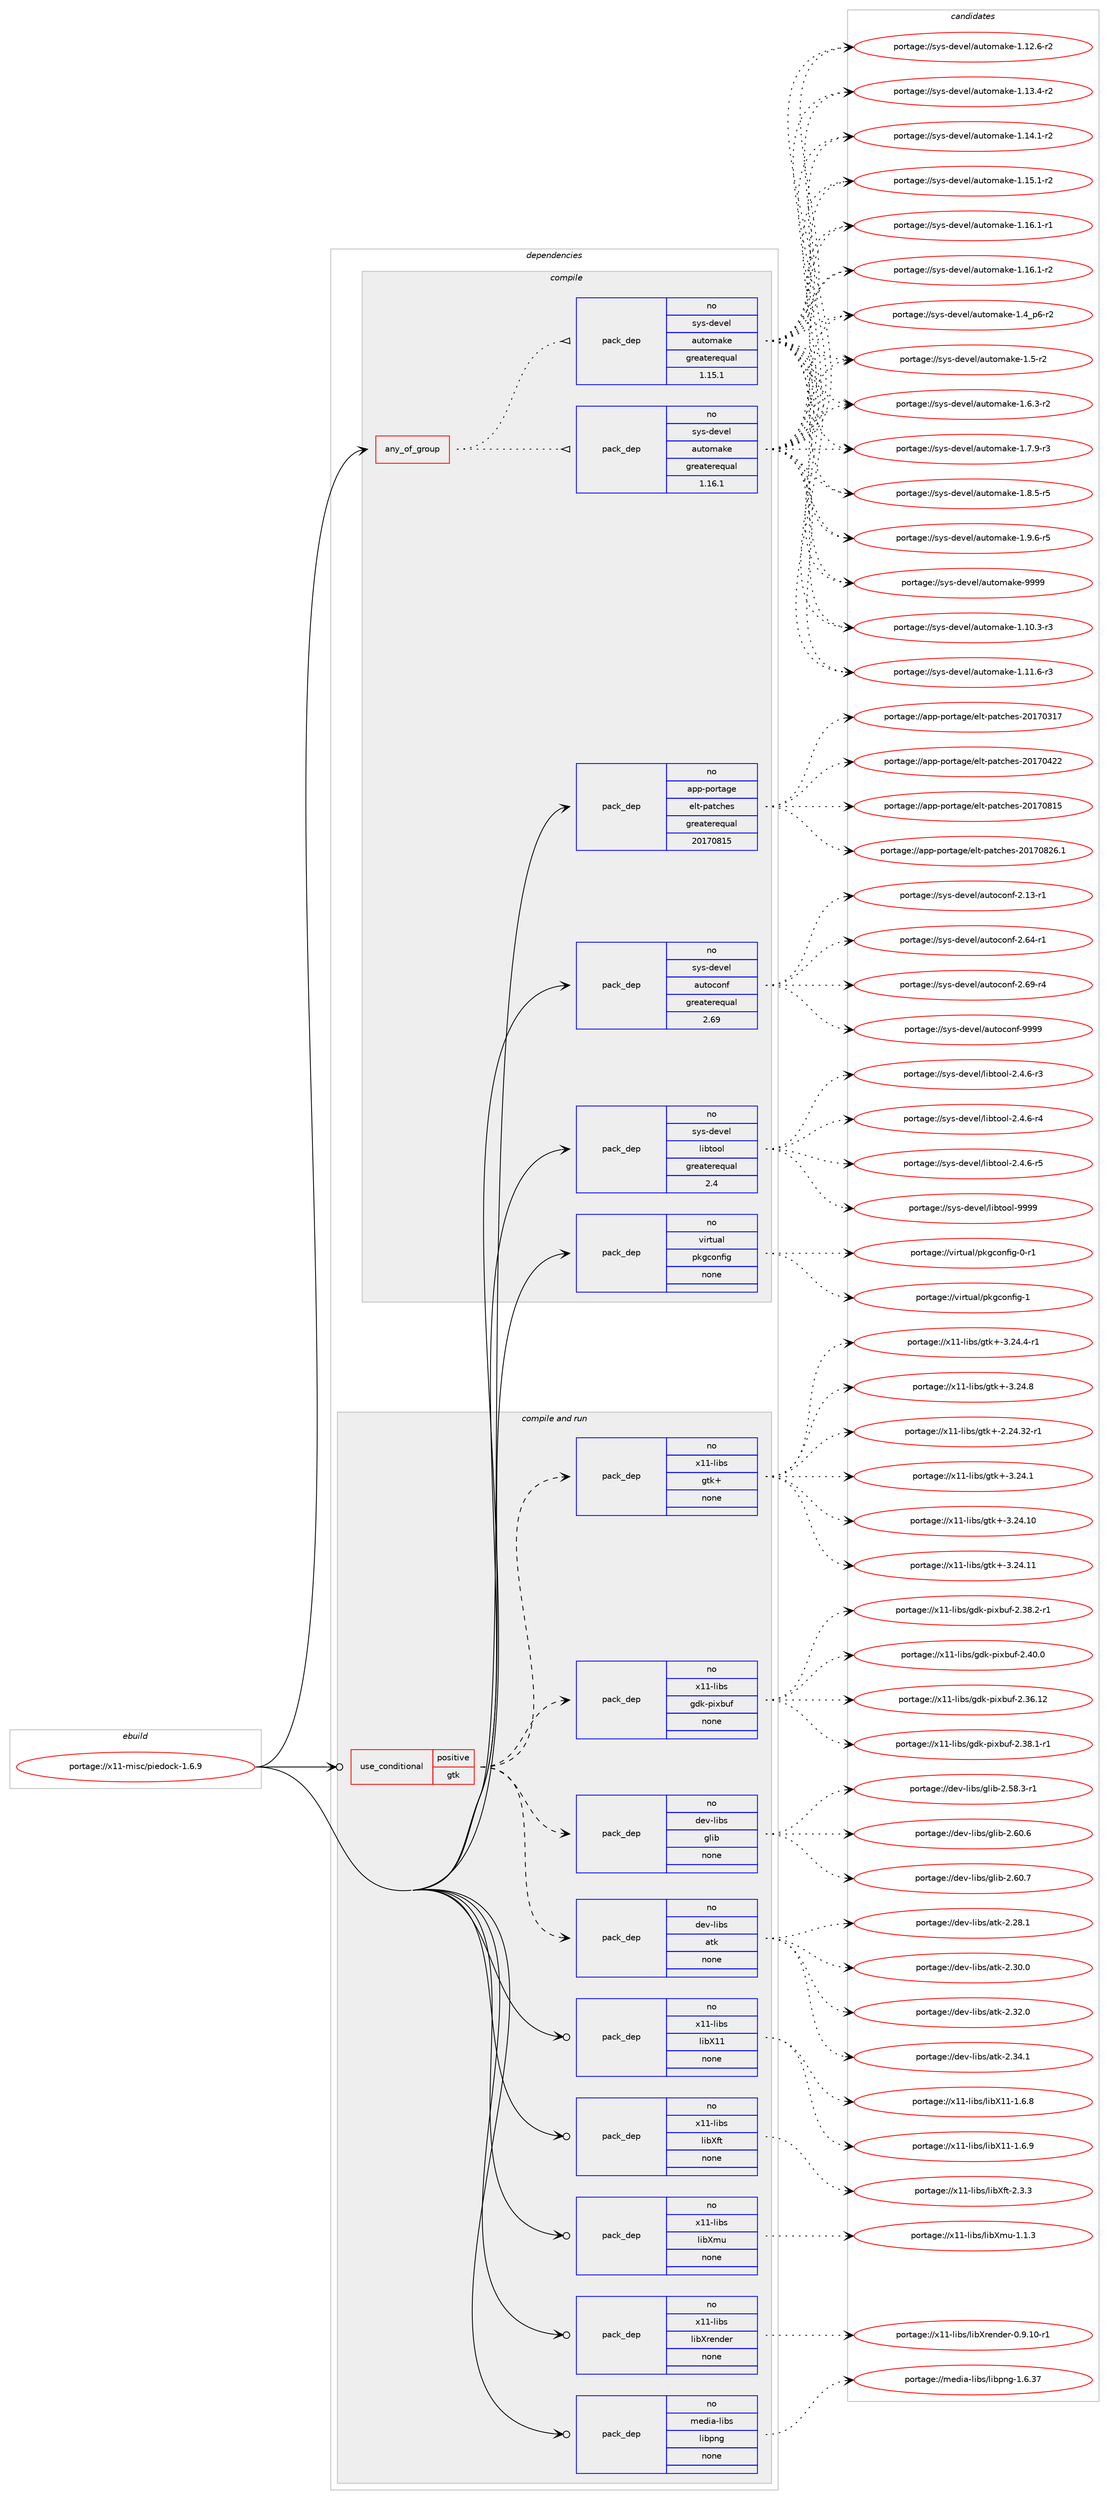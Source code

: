 digraph prolog {

# *************
# Graph options
# *************

newrank=true;
concentrate=true;
compound=true;
graph [rankdir=LR,fontname=Helvetica,fontsize=10,ranksep=1.5];#, ranksep=2.5, nodesep=0.2];
edge  [arrowhead=vee];
node  [fontname=Helvetica,fontsize=10];

# **********
# The ebuild
# **********

subgraph cluster_leftcol {
color=gray;
rank=same;
label=<<i>ebuild</i>>;
id [label="portage://x11-misc/piedock-1.6.9", color=red, width=4, href="../x11-misc/piedock-1.6.9.svg"];
}

# ****************
# The dependencies
# ****************

subgraph cluster_midcol {
color=gray;
label=<<i>dependencies</i>>;
subgraph cluster_compile {
fillcolor="#eeeeee";
style=filled;
label=<<i>compile</i>>;
subgraph any7887 {
dependency453515 [label=<<TABLE BORDER="0" CELLBORDER="1" CELLSPACING="0" CELLPADDING="4"><TR><TD CELLPADDING="10">any_of_group</TD></TR></TABLE>>, shape=none, color=red];subgraph pack336880 {
dependency453516 [label=<<TABLE BORDER="0" CELLBORDER="1" CELLSPACING="0" CELLPADDING="4" WIDTH="220"><TR><TD ROWSPAN="6" CELLPADDING="30">pack_dep</TD></TR><TR><TD WIDTH="110">no</TD></TR><TR><TD>sys-devel</TD></TR><TR><TD>automake</TD></TR><TR><TD>greaterequal</TD></TR><TR><TD>1.16.1</TD></TR></TABLE>>, shape=none, color=blue];
}
dependency453515:e -> dependency453516:w [weight=20,style="dotted",arrowhead="oinv"];
subgraph pack336881 {
dependency453517 [label=<<TABLE BORDER="0" CELLBORDER="1" CELLSPACING="0" CELLPADDING="4" WIDTH="220"><TR><TD ROWSPAN="6" CELLPADDING="30">pack_dep</TD></TR><TR><TD WIDTH="110">no</TD></TR><TR><TD>sys-devel</TD></TR><TR><TD>automake</TD></TR><TR><TD>greaterequal</TD></TR><TR><TD>1.15.1</TD></TR></TABLE>>, shape=none, color=blue];
}
dependency453515:e -> dependency453517:w [weight=20,style="dotted",arrowhead="oinv"];
}
id:e -> dependency453515:w [weight=20,style="solid",arrowhead="vee"];
subgraph pack336882 {
dependency453518 [label=<<TABLE BORDER="0" CELLBORDER="1" CELLSPACING="0" CELLPADDING="4" WIDTH="220"><TR><TD ROWSPAN="6" CELLPADDING="30">pack_dep</TD></TR><TR><TD WIDTH="110">no</TD></TR><TR><TD>app-portage</TD></TR><TR><TD>elt-patches</TD></TR><TR><TD>greaterequal</TD></TR><TR><TD>20170815</TD></TR></TABLE>>, shape=none, color=blue];
}
id:e -> dependency453518:w [weight=20,style="solid",arrowhead="vee"];
subgraph pack336883 {
dependency453519 [label=<<TABLE BORDER="0" CELLBORDER="1" CELLSPACING="0" CELLPADDING="4" WIDTH="220"><TR><TD ROWSPAN="6" CELLPADDING="30">pack_dep</TD></TR><TR><TD WIDTH="110">no</TD></TR><TR><TD>sys-devel</TD></TR><TR><TD>autoconf</TD></TR><TR><TD>greaterequal</TD></TR><TR><TD>2.69</TD></TR></TABLE>>, shape=none, color=blue];
}
id:e -> dependency453519:w [weight=20,style="solid",arrowhead="vee"];
subgraph pack336884 {
dependency453520 [label=<<TABLE BORDER="0" CELLBORDER="1" CELLSPACING="0" CELLPADDING="4" WIDTH="220"><TR><TD ROWSPAN="6" CELLPADDING="30">pack_dep</TD></TR><TR><TD WIDTH="110">no</TD></TR><TR><TD>sys-devel</TD></TR><TR><TD>libtool</TD></TR><TR><TD>greaterequal</TD></TR><TR><TD>2.4</TD></TR></TABLE>>, shape=none, color=blue];
}
id:e -> dependency453520:w [weight=20,style="solid",arrowhead="vee"];
subgraph pack336885 {
dependency453521 [label=<<TABLE BORDER="0" CELLBORDER="1" CELLSPACING="0" CELLPADDING="4" WIDTH="220"><TR><TD ROWSPAN="6" CELLPADDING="30">pack_dep</TD></TR><TR><TD WIDTH="110">no</TD></TR><TR><TD>virtual</TD></TR><TR><TD>pkgconfig</TD></TR><TR><TD>none</TD></TR><TR><TD></TD></TR></TABLE>>, shape=none, color=blue];
}
id:e -> dependency453521:w [weight=20,style="solid",arrowhead="vee"];
}
subgraph cluster_compileandrun {
fillcolor="#eeeeee";
style=filled;
label=<<i>compile and run</i>>;
subgraph cond108459 {
dependency453522 [label=<<TABLE BORDER="0" CELLBORDER="1" CELLSPACING="0" CELLPADDING="4"><TR><TD ROWSPAN="3" CELLPADDING="10">use_conditional</TD></TR><TR><TD>positive</TD></TR><TR><TD>gtk</TD></TR></TABLE>>, shape=none, color=red];
subgraph pack336886 {
dependency453523 [label=<<TABLE BORDER="0" CELLBORDER="1" CELLSPACING="0" CELLPADDING="4" WIDTH="220"><TR><TD ROWSPAN="6" CELLPADDING="30">pack_dep</TD></TR><TR><TD WIDTH="110">no</TD></TR><TR><TD>dev-libs</TD></TR><TR><TD>atk</TD></TR><TR><TD>none</TD></TR><TR><TD></TD></TR></TABLE>>, shape=none, color=blue];
}
dependency453522:e -> dependency453523:w [weight=20,style="dashed",arrowhead="vee"];
subgraph pack336887 {
dependency453524 [label=<<TABLE BORDER="0" CELLBORDER="1" CELLSPACING="0" CELLPADDING="4" WIDTH="220"><TR><TD ROWSPAN="6" CELLPADDING="30">pack_dep</TD></TR><TR><TD WIDTH="110">no</TD></TR><TR><TD>dev-libs</TD></TR><TR><TD>glib</TD></TR><TR><TD>none</TD></TR><TR><TD></TD></TR></TABLE>>, shape=none, color=blue];
}
dependency453522:e -> dependency453524:w [weight=20,style="dashed",arrowhead="vee"];
subgraph pack336888 {
dependency453525 [label=<<TABLE BORDER="0" CELLBORDER="1" CELLSPACING="0" CELLPADDING="4" WIDTH="220"><TR><TD ROWSPAN="6" CELLPADDING="30">pack_dep</TD></TR><TR><TD WIDTH="110">no</TD></TR><TR><TD>x11-libs</TD></TR><TR><TD>gdk-pixbuf</TD></TR><TR><TD>none</TD></TR><TR><TD></TD></TR></TABLE>>, shape=none, color=blue];
}
dependency453522:e -> dependency453525:w [weight=20,style="dashed",arrowhead="vee"];
subgraph pack336889 {
dependency453526 [label=<<TABLE BORDER="0" CELLBORDER="1" CELLSPACING="0" CELLPADDING="4" WIDTH="220"><TR><TD ROWSPAN="6" CELLPADDING="30">pack_dep</TD></TR><TR><TD WIDTH="110">no</TD></TR><TR><TD>x11-libs</TD></TR><TR><TD>gtk+</TD></TR><TR><TD>none</TD></TR><TR><TD></TD></TR></TABLE>>, shape=none, color=blue];
}
dependency453522:e -> dependency453526:w [weight=20,style="dashed",arrowhead="vee"];
}
id:e -> dependency453522:w [weight=20,style="solid",arrowhead="odotvee"];
subgraph pack336890 {
dependency453527 [label=<<TABLE BORDER="0" CELLBORDER="1" CELLSPACING="0" CELLPADDING="4" WIDTH="220"><TR><TD ROWSPAN="6" CELLPADDING="30">pack_dep</TD></TR><TR><TD WIDTH="110">no</TD></TR><TR><TD>media-libs</TD></TR><TR><TD>libpng</TD></TR><TR><TD>none</TD></TR><TR><TD></TD></TR></TABLE>>, shape=none, color=blue];
}
id:e -> dependency453527:w [weight=20,style="solid",arrowhead="odotvee"];
subgraph pack336891 {
dependency453528 [label=<<TABLE BORDER="0" CELLBORDER="1" CELLSPACING="0" CELLPADDING="4" WIDTH="220"><TR><TD ROWSPAN="6" CELLPADDING="30">pack_dep</TD></TR><TR><TD WIDTH="110">no</TD></TR><TR><TD>x11-libs</TD></TR><TR><TD>libX11</TD></TR><TR><TD>none</TD></TR><TR><TD></TD></TR></TABLE>>, shape=none, color=blue];
}
id:e -> dependency453528:w [weight=20,style="solid",arrowhead="odotvee"];
subgraph pack336892 {
dependency453529 [label=<<TABLE BORDER="0" CELLBORDER="1" CELLSPACING="0" CELLPADDING="4" WIDTH="220"><TR><TD ROWSPAN="6" CELLPADDING="30">pack_dep</TD></TR><TR><TD WIDTH="110">no</TD></TR><TR><TD>x11-libs</TD></TR><TR><TD>libXft</TD></TR><TR><TD>none</TD></TR><TR><TD></TD></TR></TABLE>>, shape=none, color=blue];
}
id:e -> dependency453529:w [weight=20,style="solid",arrowhead="odotvee"];
subgraph pack336893 {
dependency453530 [label=<<TABLE BORDER="0" CELLBORDER="1" CELLSPACING="0" CELLPADDING="4" WIDTH="220"><TR><TD ROWSPAN="6" CELLPADDING="30">pack_dep</TD></TR><TR><TD WIDTH="110">no</TD></TR><TR><TD>x11-libs</TD></TR><TR><TD>libXmu</TD></TR><TR><TD>none</TD></TR><TR><TD></TD></TR></TABLE>>, shape=none, color=blue];
}
id:e -> dependency453530:w [weight=20,style="solid",arrowhead="odotvee"];
subgraph pack336894 {
dependency453531 [label=<<TABLE BORDER="0" CELLBORDER="1" CELLSPACING="0" CELLPADDING="4" WIDTH="220"><TR><TD ROWSPAN="6" CELLPADDING="30">pack_dep</TD></TR><TR><TD WIDTH="110">no</TD></TR><TR><TD>x11-libs</TD></TR><TR><TD>libXrender</TD></TR><TR><TD>none</TD></TR><TR><TD></TD></TR></TABLE>>, shape=none, color=blue];
}
id:e -> dependency453531:w [weight=20,style="solid",arrowhead="odotvee"];
}
subgraph cluster_run {
fillcolor="#eeeeee";
style=filled;
label=<<i>run</i>>;
}
}

# **************
# The candidates
# **************

subgraph cluster_choices {
rank=same;
color=gray;
label=<<i>candidates</i>>;

subgraph choice336880 {
color=black;
nodesep=1;
choiceportage11512111545100101118101108479711711611110997107101454946494846514511451 [label="portage://sys-devel/automake-1.10.3-r3", color=red, width=4,href="../sys-devel/automake-1.10.3-r3.svg"];
choiceportage11512111545100101118101108479711711611110997107101454946494946544511451 [label="portage://sys-devel/automake-1.11.6-r3", color=red, width=4,href="../sys-devel/automake-1.11.6-r3.svg"];
choiceportage11512111545100101118101108479711711611110997107101454946495046544511450 [label="portage://sys-devel/automake-1.12.6-r2", color=red, width=4,href="../sys-devel/automake-1.12.6-r2.svg"];
choiceportage11512111545100101118101108479711711611110997107101454946495146524511450 [label="portage://sys-devel/automake-1.13.4-r2", color=red, width=4,href="../sys-devel/automake-1.13.4-r2.svg"];
choiceportage11512111545100101118101108479711711611110997107101454946495246494511450 [label="portage://sys-devel/automake-1.14.1-r2", color=red, width=4,href="../sys-devel/automake-1.14.1-r2.svg"];
choiceportage11512111545100101118101108479711711611110997107101454946495346494511450 [label="portage://sys-devel/automake-1.15.1-r2", color=red, width=4,href="../sys-devel/automake-1.15.1-r2.svg"];
choiceportage11512111545100101118101108479711711611110997107101454946495446494511449 [label="portage://sys-devel/automake-1.16.1-r1", color=red, width=4,href="../sys-devel/automake-1.16.1-r1.svg"];
choiceportage11512111545100101118101108479711711611110997107101454946495446494511450 [label="portage://sys-devel/automake-1.16.1-r2", color=red, width=4,href="../sys-devel/automake-1.16.1-r2.svg"];
choiceportage115121115451001011181011084797117116111109971071014549465295112544511450 [label="portage://sys-devel/automake-1.4_p6-r2", color=red, width=4,href="../sys-devel/automake-1.4_p6-r2.svg"];
choiceportage11512111545100101118101108479711711611110997107101454946534511450 [label="portage://sys-devel/automake-1.5-r2", color=red, width=4,href="../sys-devel/automake-1.5-r2.svg"];
choiceportage115121115451001011181011084797117116111109971071014549465446514511450 [label="portage://sys-devel/automake-1.6.3-r2", color=red, width=4,href="../sys-devel/automake-1.6.3-r2.svg"];
choiceportage115121115451001011181011084797117116111109971071014549465546574511451 [label="portage://sys-devel/automake-1.7.9-r3", color=red, width=4,href="../sys-devel/automake-1.7.9-r3.svg"];
choiceportage115121115451001011181011084797117116111109971071014549465646534511453 [label="portage://sys-devel/automake-1.8.5-r5", color=red, width=4,href="../sys-devel/automake-1.8.5-r5.svg"];
choiceportage115121115451001011181011084797117116111109971071014549465746544511453 [label="portage://sys-devel/automake-1.9.6-r5", color=red, width=4,href="../sys-devel/automake-1.9.6-r5.svg"];
choiceportage115121115451001011181011084797117116111109971071014557575757 [label="portage://sys-devel/automake-9999", color=red, width=4,href="../sys-devel/automake-9999.svg"];
dependency453516:e -> choiceportage11512111545100101118101108479711711611110997107101454946494846514511451:w [style=dotted,weight="100"];
dependency453516:e -> choiceportage11512111545100101118101108479711711611110997107101454946494946544511451:w [style=dotted,weight="100"];
dependency453516:e -> choiceportage11512111545100101118101108479711711611110997107101454946495046544511450:w [style=dotted,weight="100"];
dependency453516:e -> choiceportage11512111545100101118101108479711711611110997107101454946495146524511450:w [style=dotted,weight="100"];
dependency453516:e -> choiceportage11512111545100101118101108479711711611110997107101454946495246494511450:w [style=dotted,weight="100"];
dependency453516:e -> choiceportage11512111545100101118101108479711711611110997107101454946495346494511450:w [style=dotted,weight="100"];
dependency453516:e -> choiceportage11512111545100101118101108479711711611110997107101454946495446494511449:w [style=dotted,weight="100"];
dependency453516:e -> choiceportage11512111545100101118101108479711711611110997107101454946495446494511450:w [style=dotted,weight="100"];
dependency453516:e -> choiceportage115121115451001011181011084797117116111109971071014549465295112544511450:w [style=dotted,weight="100"];
dependency453516:e -> choiceportage11512111545100101118101108479711711611110997107101454946534511450:w [style=dotted,weight="100"];
dependency453516:e -> choiceportage115121115451001011181011084797117116111109971071014549465446514511450:w [style=dotted,weight="100"];
dependency453516:e -> choiceportage115121115451001011181011084797117116111109971071014549465546574511451:w [style=dotted,weight="100"];
dependency453516:e -> choiceportage115121115451001011181011084797117116111109971071014549465646534511453:w [style=dotted,weight="100"];
dependency453516:e -> choiceportage115121115451001011181011084797117116111109971071014549465746544511453:w [style=dotted,weight="100"];
dependency453516:e -> choiceportage115121115451001011181011084797117116111109971071014557575757:w [style=dotted,weight="100"];
}
subgraph choice336881 {
color=black;
nodesep=1;
choiceportage11512111545100101118101108479711711611110997107101454946494846514511451 [label="portage://sys-devel/automake-1.10.3-r3", color=red, width=4,href="../sys-devel/automake-1.10.3-r3.svg"];
choiceportage11512111545100101118101108479711711611110997107101454946494946544511451 [label="portage://sys-devel/automake-1.11.6-r3", color=red, width=4,href="../sys-devel/automake-1.11.6-r3.svg"];
choiceportage11512111545100101118101108479711711611110997107101454946495046544511450 [label="portage://sys-devel/automake-1.12.6-r2", color=red, width=4,href="../sys-devel/automake-1.12.6-r2.svg"];
choiceportage11512111545100101118101108479711711611110997107101454946495146524511450 [label="portage://sys-devel/automake-1.13.4-r2", color=red, width=4,href="../sys-devel/automake-1.13.4-r2.svg"];
choiceportage11512111545100101118101108479711711611110997107101454946495246494511450 [label="portage://sys-devel/automake-1.14.1-r2", color=red, width=4,href="../sys-devel/automake-1.14.1-r2.svg"];
choiceportage11512111545100101118101108479711711611110997107101454946495346494511450 [label="portage://sys-devel/automake-1.15.1-r2", color=red, width=4,href="../sys-devel/automake-1.15.1-r2.svg"];
choiceportage11512111545100101118101108479711711611110997107101454946495446494511449 [label="portage://sys-devel/automake-1.16.1-r1", color=red, width=4,href="../sys-devel/automake-1.16.1-r1.svg"];
choiceportage11512111545100101118101108479711711611110997107101454946495446494511450 [label="portage://sys-devel/automake-1.16.1-r2", color=red, width=4,href="../sys-devel/automake-1.16.1-r2.svg"];
choiceportage115121115451001011181011084797117116111109971071014549465295112544511450 [label="portage://sys-devel/automake-1.4_p6-r2", color=red, width=4,href="../sys-devel/automake-1.4_p6-r2.svg"];
choiceportage11512111545100101118101108479711711611110997107101454946534511450 [label="portage://sys-devel/automake-1.5-r2", color=red, width=4,href="../sys-devel/automake-1.5-r2.svg"];
choiceportage115121115451001011181011084797117116111109971071014549465446514511450 [label="portage://sys-devel/automake-1.6.3-r2", color=red, width=4,href="../sys-devel/automake-1.6.3-r2.svg"];
choiceportage115121115451001011181011084797117116111109971071014549465546574511451 [label="portage://sys-devel/automake-1.7.9-r3", color=red, width=4,href="../sys-devel/automake-1.7.9-r3.svg"];
choiceportage115121115451001011181011084797117116111109971071014549465646534511453 [label="portage://sys-devel/automake-1.8.5-r5", color=red, width=4,href="../sys-devel/automake-1.8.5-r5.svg"];
choiceportage115121115451001011181011084797117116111109971071014549465746544511453 [label="portage://sys-devel/automake-1.9.6-r5", color=red, width=4,href="../sys-devel/automake-1.9.6-r5.svg"];
choiceportage115121115451001011181011084797117116111109971071014557575757 [label="portage://sys-devel/automake-9999", color=red, width=4,href="../sys-devel/automake-9999.svg"];
dependency453517:e -> choiceportage11512111545100101118101108479711711611110997107101454946494846514511451:w [style=dotted,weight="100"];
dependency453517:e -> choiceportage11512111545100101118101108479711711611110997107101454946494946544511451:w [style=dotted,weight="100"];
dependency453517:e -> choiceportage11512111545100101118101108479711711611110997107101454946495046544511450:w [style=dotted,weight="100"];
dependency453517:e -> choiceportage11512111545100101118101108479711711611110997107101454946495146524511450:w [style=dotted,weight="100"];
dependency453517:e -> choiceportage11512111545100101118101108479711711611110997107101454946495246494511450:w [style=dotted,weight="100"];
dependency453517:e -> choiceportage11512111545100101118101108479711711611110997107101454946495346494511450:w [style=dotted,weight="100"];
dependency453517:e -> choiceportage11512111545100101118101108479711711611110997107101454946495446494511449:w [style=dotted,weight="100"];
dependency453517:e -> choiceportage11512111545100101118101108479711711611110997107101454946495446494511450:w [style=dotted,weight="100"];
dependency453517:e -> choiceportage115121115451001011181011084797117116111109971071014549465295112544511450:w [style=dotted,weight="100"];
dependency453517:e -> choiceportage11512111545100101118101108479711711611110997107101454946534511450:w [style=dotted,weight="100"];
dependency453517:e -> choiceportage115121115451001011181011084797117116111109971071014549465446514511450:w [style=dotted,weight="100"];
dependency453517:e -> choiceportage115121115451001011181011084797117116111109971071014549465546574511451:w [style=dotted,weight="100"];
dependency453517:e -> choiceportage115121115451001011181011084797117116111109971071014549465646534511453:w [style=dotted,weight="100"];
dependency453517:e -> choiceportage115121115451001011181011084797117116111109971071014549465746544511453:w [style=dotted,weight="100"];
dependency453517:e -> choiceportage115121115451001011181011084797117116111109971071014557575757:w [style=dotted,weight="100"];
}
subgraph choice336882 {
color=black;
nodesep=1;
choiceportage97112112451121111141169710310147101108116451129711699104101115455048495548514955 [label="portage://app-portage/elt-patches-20170317", color=red, width=4,href="../app-portage/elt-patches-20170317.svg"];
choiceportage97112112451121111141169710310147101108116451129711699104101115455048495548525050 [label="portage://app-portage/elt-patches-20170422", color=red, width=4,href="../app-portage/elt-patches-20170422.svg"];
choiceportage97112112451121111141169710310147101108116451129711699104101115455048495548564953 [label="portage://app-portage/elt-patches-20170815", color=red, width=4,href="../app-portage/elt-patches-20170815.svg"];
choiceportage971121124511211111411697103101471011081164511297116991041011154550484955485650544649 [label="portage://app-portage/elt-patches-20170826.1", color=red, width=4,href="../app-portage/elt-patches-20170826.1.svg"];
dependency453518:e -> choiceportage97112112451121111141169710310147101108116451129711699104101115455048495548514955:w [style=dotted,weight="100"];
dependency453518:e -> choiceportage97112112451121111141169710310147101108116451129711699104101115455048495548525050:w [style=dotted,weight="100"];
dependency453518:e -> choiceportage97112112451121111141169710310147101108116451129711699104101115455048495548564953:w [style=dotted,weight="100"];
dependency453518:e -> choiceportage971121124511211111411697103101471011081164511297116991041011154550484955485650544649:w [style=dotted,weight="100"];
}
subgraph choice336883 {
color=black;
nodesep=1;
choiceportage1151211154510010111810110847971171161119911111010245504649514511449 [label="portage://sys-devel/autoconf-2.13-r1", color=red, width=4,href="../sys-devel/autoconf-2.13-r1.svg"];
choiceportage1151211154510010111810110847971171161119911111010245504654524511449 [label="portage://sys-devel/autoconf-2.64-r1", color=red, width=4,href="../sys-devel/autoconf-2.64-r1.svg"];
choiceportage1151211154510010111810110847971171161119911111010245504654574511452 [label="portage://sys-devel/autoconf-2.69-r4", color=red, width=4,href="../sys-devel/autoconf-2.69-r4.svg"];
choiceportage115121115451001011181011084797117116111991111101024557575757 [label="portage://sys-devel/autoconf-9999", color=red, width=4,href="../sys-devel/autoconf-9999.svg"];
dependency453519:e -> choiceportage1151211154510010111810110847971171161119911111010245504649514511449:w [style=dotted,weight="100"];
dependency453519:e -> choiceportage1151211154510010111810110847971171161119911111010245504654524511449:w [style=dotted,weight="100"];
dependency453519:e -> choiceportage1151211154510010111810110847971171161119911111010245504654574511452:w [style=dotted,weight="100"];
dependency453519:e -> choiceportage115121115451001011181011084797117116111991111101024557575757:w [style=dotted,weight="100"];
}
subgraph choice336884 {
color=black;
nodesep=1;
choiceportage1151211154510010111810110847108105981161111111084550465246544511451 [label="portage://sys-devel/libtool-2.4.6-r3", color=red, width=4,href="../sys-devel/libtool-2.4.6-r3.svg"];
choiceportage1151211154510010111810110847108105981161111111084550465246544511452 [label="portage://sys-devel/libtool-2.4.6-r4", color=red, width=4,href="../sys-devel/libtool-2.4.6-r4.svg"];
choiceportage1151211154510010111810110847108105981161111111084550465246544511453 [label="portage://sys-devel/libtool-2.4.6-r5", color=red, width=4,href="../sys-devel/libtool-2.4.6-r5.svg"];
choiceportage1151211154510010111810110847108105981161111111084557575757 [label="portage://sys-devel/libtool-9999", color=red, width=4,href="../sys-devel/libtool-9999.svg"];
dependency453520:e -> choiceportage1151211154510010111810110847108105981161111111084550465246544511451:w [style=dotted,weight="100"];
dependency453520:e -> choiceportage1151211154510010111810110847108105981161111111084550465246544511452:w [style=dotted,weight="100"];
dependency453520:e -> choiceportage1151211154510010111810110847108105981161111111084550465246544511453:w [style=dotted,weight="100"];
dependency453520:e -> choiceportage1151211154510010111810110847108105981161111111084557575757:w [style=dotted,weight="100"];
}
subgraph choice336885 {
color=black;
nodesep=1;
choiceportage11810511411611797108471121071039911111010210510345484511449 [label="portage://virtual/pkgconfig-0-r1", color=red, width=4,href="../virtual/pkgconfig-0-r1.svg"];
choiceportage1181051141161179710847112107103991111101021051034549 [label="portage://virtual/pkgconfig-1", color=red, width=4,href="../virtual/pkgconfig-1.svg"];
dependency453521:e -> choiceportage11810511411611797108471121071039911111010210510345484511449:w [style=dotted,weight="100"];
dependency453521:e -> choiceportage1181051141161179710847112107103991111101021051034549:w [style=dotted,weight="100"];
}
subgraph choice336886 {
color=black;
nodesep=1;
choiceportage1001011184510810598115479711610745504650564649 [label="portage://dev-libs/atk-2.28.1", color=red, width=4,href="../dev-libs/atk-2.28.1.svg"];
choiceportage1001011184510810598115479711610745504651484648 [label="portage://dev-libs/atk-2.30.0", color=red, width=4,href="../dev-libs/atk-2.30.0.svg"];
choiceportage1001011184510810598115479711610745504651504648 [label="portage://dev-libs/atk-2.32.0", color=red, width=4,href="../dev-libs/atk-2.32.0.svg"];
choiceportage1001011184510810598115479711610745504651524649 [label="portage://dev-libs/atk-2.34.1", color=red, width=4,href="../dev-libs/atk-2.34.1.svg"];
dependency453523:e -> choiceportage1001011184510810598115479711610745504650564649:w [style=dotted,weight="100"];
dependency453523:e -> choiceportage1001011184510810598115479711610745504651484648:w [style=dotted,weight="100"];
dependency453523:e -> choiceportage1001011184510810598115479711610745504651504648:w [style=dotted,weight="100"];
dependency453523:e -> choiceportage1001011184510810598115479711610745504651524649:w [style=dotted,weight="100"];
}
subgraph choice336887 {
color=black;
nodesep=1;
choiceportage10010111845108105981154710310810598455046535646514511449 [label="portage://dev-libs/glib-2.58.3-r1", color=red, width=4,href="../dev-libs/glib-2.58.3-r1.svg"];
choiceportage1001011184510810598115471031081059845504654484654 [label="portage://dev-libs/glib-2.60.6", color=red, width=4,href="../dev-libs/glib-2.60.6.svg"];
choiceportage1001011184510810598115471031081059845504654484655 [label="portage://dev-libs/glib-2.60.7", color=red, width=4,href="../dev-libs/glib-2.60.7.svg"];
dependency453524:e -> choiceportage10010111845108105981154710310810598455046535646514511449:w [style=dotted,weight="100"];
dependency453524:e -> choiceportage1001011184510810598115471031081059845504654484654:w [style=dotted,weight="100"];
dependency453524:e -> choiceportage1001011184510810598115471031081059845504654484655:w [style=dotted,weight="100"];
}
subgraph choice336888 {
color=black;
nodesep=1;
choiceportage120494945108105981154710310010745112105120981171024550465154464950 [label="portage://x11-libs/gdk-pixbuf-2.36.12", color=red, width=4,href="../x11-libs/gdk-pixbuf-2.36.12.svg"];
choiceportage12049494510810598115471031001074511210512098117102455046515646494511449 [label="portage://x11-libs/gdk-pixbuf-2.38.1-r1", color=red, width=4,href="../x11-libs/gdk-pixbuf-2.38.1-r1.svg"];
choiceportage12049494510810598115471031001074511210512098117102455046515646504511449 [label="portage://x11-libs/gdk-pixbuf-2.38.2-r1", color=red, width=4,href="../x11-libs/gdk-pixbuf-2.38.2-r1.svg"];
choiceportage1204949451081059811547103100107451121051209811710245504652484648 [label="portage://x11-libs/gdk-pixbuf-2.40.0", color=red, width=4,href="../x11-libs/gdk-pixbuf-2.40.0.svg"];
dependency453525:e -> choiceportage120494945108105981154710310010745112105120981171024550465154464950:w [style=dotted,weight="100"];
dependency453525:e -> choiceportage12049494510810598115471031001074511210512098117102455046515646494511449:w [style=dotted,weight="100"];
dependency453525:e -> choiceportage12049494510810598115471031001074511210512098117102455046515646504511449:w [style=dotted,weight="100"];
dependency453525:e -> choiceportage1204949451081059811547103100107451121051209811710245504652484648:w [style=dotted,weight="100"];
}
subgraph choice336889 {
color=black;
nodesep=1;
choiceportage12049494510810598115471031161074345504650524651504511449 [label="portage://x11-libs/gtk+-2.24.32-r1", color=red, width=4,href="../x11-libs/gtk+-2.24.32-r1.svg"];
choiceportage12049494510810598115471031161074345514650524649 [label="portage://x11-libs/gtk+-3.24.1", color=red, width=4,href="../x11-libs/gtk+-3.24.1.svg"];
choiceportage1204949451081059811547103116107434551465052464948 [label="portage://x11-libs/gtk+-3.24.10", color=red, width=4,href="../x11-libs/gtk+-3.24.10.svg"];
choiceportage1204949451081059811547103116107434551465052464949 [label="portage://x11-libs/gtk+-3.24.11", color=red, width=4,href="../x11-libs/gtk+-3.24.11.svg"];
choiceportage120494945108105981154710311610743455146505246524511449 [label="portage://x11-libs/gtk+-3.24.4-r1", color=red, width=4,href="../x11-libs/gtk+-3.24.4-r1.svg"];
choiceportage12049494510810598115471031161074345514650524656 [label="portage://x11-libs/gtk+-3.24.8", color=red, width=4,href="../x11-libs/gtk+-3.24.8.svg"];
dependency453526:e -> choiceportage12049494510810598115471031161074345504650524651504511449:w [style=dotted,weight="100"];
dependency453526:e -> choiceportage12049494510810598115471031161074345514650524649:w [style=dotted,weight="100"];
dependency453526:e -> choiceportage1204949451081059811547103116107434551465052464948:w [style=dotted,weight="100"];
dependency453526:e -> choiceportage1204949451081059811547103116107434551465052464949:w [style=dotted,weight="100"];
dependency453526:e -> choiceportage120494945108105981154710311610743455146505246524511449:w [style=dotted,weight="100"];
dependency453526:e -> choiceportage12049494510810598115471031161074345514650524656:w [style=dotted,weight="100"];
}
subgraph choice336890 {
color=black;
nodesep=1;
choiceportage109101100105974510810598115471081059811211010345494654465155 [label="portage://media-libs/libpng-1.6.37", color=red, width=4,href="../media-libs/libpng-1.6.37.svg"];
dependency453527:e -> choiceportage109101100105974510810598115471081059811211010345494654465155:w [style=dotted,weight="100"];
}
subgraph choice336891 {
color=black;
nodesep=1;
choiceportage120494945108105981154710810598884949454946544656 [label="portage://x11-libs/libX11-1.6.8", color=red, width=4,href="../x11-libs/libX11-1.6.8.svg"];
choiceportage120494945108105981154710810598884949454946544657 [label="portage://x11-libs/libX11-1.6.9", color=red, width=4,href="../x11-libs/libX11-1.6.9.svg"];
dependency453528:e -> choiceportage120494945108105981154710810598884949454946544656:w [style=dotted,weight="100"];
dependency453528:e -> choiceportage120494945108105981154710810598884949454946544657:w [style=dotted,weight="100"];
}
subgraph choice336892 {
color=black;
nodesep=1;
choiceportage12049494510810598115471081059888102116455046514651 [label="portage://x11-libs/libXft-2.3.3", color=red, width=4,href="../x11-libs/libXft-2.3.3.svg"];
dependency453529:e -> choiceportage12049494510810598115471081059888102116455046514651:w [style=dotted,weight="100"];
}
subgraph choice336893 {
color=black;
nodesep=1;
choiceportage12049494510810598115471081059888109117454946494651 [label="portage://x11-libs/libXmu-1.1.3", color=red, width=4,href="../x11-libs/libXmu-1.1.3.svg"];
dependency453530:e -> choiceportage12049494510810598115471081059888109117454946494651:w [style=dotted,weight="100"];
}
subgraph choice336894 {
color=black;
nodesep=1;
choiceportage12049494510810598115471081059888114101110100101114454846574649484511449 [label="portage://x11-libs/libXrender-0.9.10-r1", color=red, width=4,href="../x11-libs/libXrender-0.9.10-r1.svg"];
dependency453531:e -> choiceportage12049494510810598115471081059888114101110100101114454846574649484511449:w [style=dotted,weight="100"];
}
}

}
